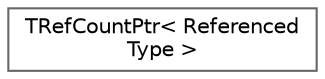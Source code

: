 digraph "Graphical Class Hierarchy"
{
 // INTERACTIVE_SVG=YES
 // LATEX_PDF_SIZE
  bgcolor="transparent";
  edge [fontname=Helvetica,fontsize=10,labelfontname=Helvetica,labelfontsize=10];
  node [fontname=Helvetica,fontsize=10,shape=box,height=0.2,width=0.4];
  rankdir="LR";
  Node0 [id="Node000000",label="TRefCountPtr\< Referenced\lType \>",height=0.2,width=0.4,color="grey40", fillcolor="white", style="filled",URL="$da/da2/classTRefCountPtr.html",tooltip="A smart pointer to an object which implements AddRef/Release."];
}

